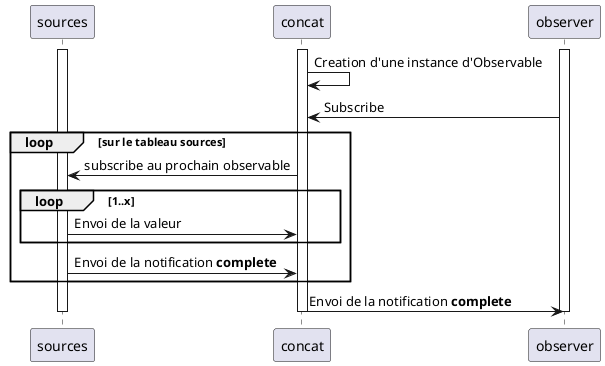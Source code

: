 @startuml
activate sources
activate concat
activate observer
concat -> concat : Creation d'une instance d'Observable
observer -> concat : Subscribe

loop sur le tableau sources
  concat -> sources : subscribe au prochain observable
  loop 1..x
    sources -> concat : Envoi de la valeur
  end
  sources -> concat : Envoi de la notification **complete**
end
concat -> observer : Envoi de la notification **complete**
deactivate sources
deactivate concat
deactivate observer
@enduml